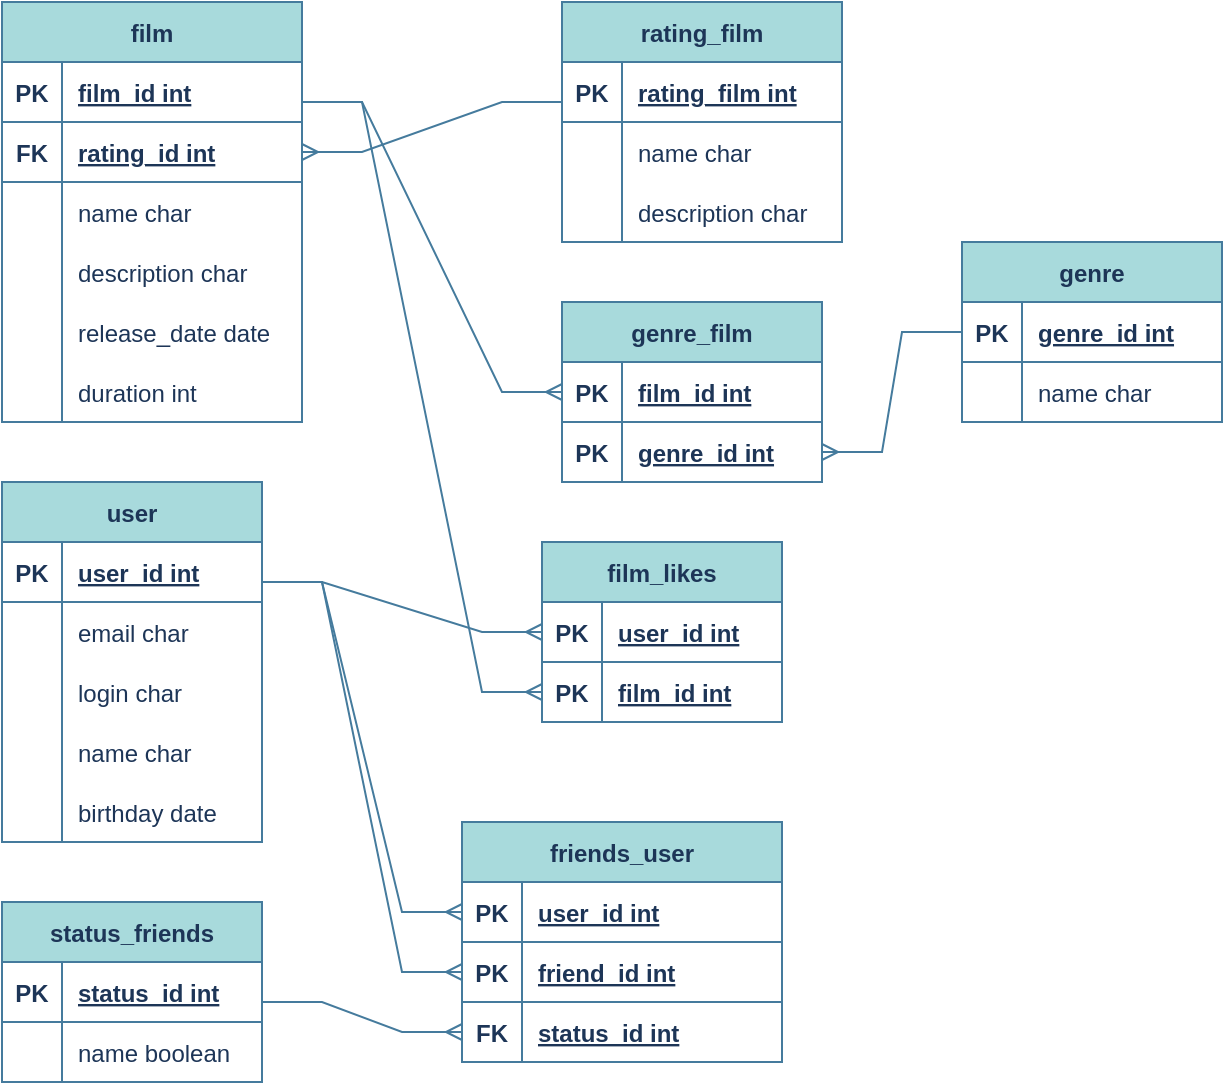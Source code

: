 <mxfile version="21.1.1" type="github">
  <diagram name="Страница 1" id="e6rmA664Xxva0AjmkxLw">
    <mxGraphModel dx="1843" dy="557" grid="1" gridSize="10" guides="1" tooltips="1" connect="1" arrows="1" fold="1" page="1" pageScale="1" pageWidth="1100" pageHeight="850" math="0" shadow="0">
      <root>
        <mxCell id="0" />
        <mxCell id="1" parent="0" />
        <mxCell id="vn7HlkgjOc1eVtnyHDtv-1" value="film" style="shape=table;startSize=30;container=1;collapsible=1;childLayout=tableLayout;fixedRows=1;rowLines=0;fontStyle=1;align=center;resizeLast=1;labelBackgroundColor=none;fillColor=#A8DADC;strokeColor=#457B9D;fontColor=#1D3557;" vertex="1" parent="1">
          <mxGeometry x="-360" y="40" width="150" height="210" as="geometry" />
        </mxCell>
        <mxCell id="vn7HlkgjOc1eVtnyHDtv-2" value="" style="shape=tableRow;horizontal=0;startSize=0;swimlaneHead=0;swimlaneBody=0;fillColor=none;collapsible=0;dropTarget=0;points=[[0,0.5],[1,0.5]];portConstraint=eastwest;strokeColor=#457B9D;top=0;left=0;right=0;bottom=1;labelBackgroundColor=none;fontColor=#1D3557;" vertex="1" parent="vn7HlkgjOc1eVtnyHDtv-1">
          <mxGeometry y="30" width="150" height="30" as="geometry" />
        </mxCell>
        <mxCell id="vn7HlkgjOc1eVtnyHDtv-3" value="PK" style="shape=partialRectangle;overflow=hidden;connectable=0;fillColor=none;strokeColor=#457B9D;top=0;left=0;bottom=0;right=0;fontStyle=1;labelBackgroundColor=none;fontColor=#1D3557;" vertex="1" parent="vn7HlkgjOc1eVtnyHDtv-2">
          <mxGeometry width="30" height="30" as="geometry">
            <mxRectangle width="30" height="30" as="alternateBounds" />
          </mxGeometry>
        </mxCell>
        <mxCell id="vn7HlkgjOc1eVtnyHDtv-4" value="film_id int " style="shape=partialRectangle;overflow=hidden;connectable=0;fillColor=none;align=left;strokeColor=#457B9D;top=0;left=0;bottom=0;right=0;spacingLeft=6;fontStyle=5;labelBackgroundColor=none;fontColor=#1D3557;" vertex="1" parent="vn7HlkgjOc1eVtnyHDtv-2">
          <mxGeometry x="30" width="120" height="30" as="geometry">
            <mxRectangle width="120" height="30" as="alternateBounds" />
          </mxGeometry>
        </mxCell>
        <mxCell id="vn7HlkgjOc1eVtnyHDtv-5" value="" style="shape=tableRow;horizontal=0;startSize=0;swimlaneHead=0;swimlaneBody=0;fillColor=none;collapsible=0;dropTarget=0;points=[[0,0.5],[1,0.5]];portConstraint=eastwest;strokeColor=#457B9D;top=0;left=0;right=0;bottom=0;labelBackgroundColor=none;fontColor=#1D3557;" vertex="1" parent="vn7HlkgjOc1eVtnyHDtv-1">
          <mxGeometry y="60" width="150" height="30" as="geometry" />
        </mxCell>
        <mxCell id="vn7HlkgjOc1eVtnyHDtv-6" value="FK" style="shape=partialRectangle;overflow=hidden;connectable=0;fillColor=none;strokeColor=#457B9D;top=0;left=0;bottom=0;right=0;fontStyle=1;labelBackgroundColor=none;fontColor=#1D3557;" vertex="1" parent="vn7HlkgjOc1eVtnyHDtv-5">
          <mxGeometry width="30" height="30" as="geometry">
            <mxRectangle width="30" height="30" as="alternateBounds" />
          </mxGeometry>
        </mxCell>
        <mxCell id="vn7HlkgjOc1eVtnyHDtv-7" value="rating_id int" style="shape=partialRectangle;overflow=hidden;connectable=0;fillColor=none;align=left;strokeColor=#457B9D;top=0;left=0;bottom=0;right=0;spacingLeft=6;fontStyle=5;labelBackgroundColor=none;fontColor=#1D3557;" vertex="1" parent="vn7HlkgjOc1eVtnyHDtv-5">
          <mxGeometry x="30" width="120" height="30" as="geometry">
            <mxRectangle width="120" height="30" as="alternateBounds" />
          </mxGeometry>
        </mxCell>
        <mxCell id="vn7HlkgjOc1eVtnyHDtv-8" value="" style="shape=tableRow;horizontal=0;startSize=0;swimlaneHead=0;swimlaneBody=0;fillColor=none;collapsible=0;dropTarget=0;points=[[0,0.5],[1,0.5]];portConstraint=eastwest;strokeColor=#457B9D;top=0;left=0;right=0;bottom=0;labelBackgroundColor=none;fontColor=#1D3557;" vertex="1" parent="vn7HlkgjOc1eVtnyHDtv-1">
          <mxGeometry y="90" width="150" height="30" as="geometry" />
        </mxCell>
        <mxCell id="vn7HlkgjOc1eVtnyHDtv-9" value="" style="shape=partialRectangle;overflow=hidden;connectable=0;fillColor=none;strokeColor=#457B9D;top=0;left=0;bottom=0;right=0;labelBackgroundColor=none;fontColor=#1D3557;" vertex="1" parent="vn7HlkgjOc1eVtnyHDtv-8">
          <mxGeometry width="30" height="30" as="geometry">
            <mxRectangle width="30" height="30" as="alternateBounds" />
          </mxGeometry>
        </mxCell>
        <mxCell id="vn7HlkgjOc1eVtnyHDtv-10" value="name char" style="shape=partialRectangle;overflow=hidden;connectable=0;fillColor=none;align=left;strokeColor=#457B9D;top=0;left=0;bottom=0;right=0;spacingLeft=6;labelBackgroundColor=none;fontColor=#1D3557;" vertex="1" parent="vn7HlkgjOc1eVtnyHDtv-8">
          <mxGeometry x="30" width="120" height="30" as="geometry">
            <mxRectangle width="120" height="30" as="alternateBounds" />
          </mxGeometry>
        </mxCell>
        <mxCell id="vn7HlkgjOc1eVtnyHDtv-11" value="" style="shape=tableRow;horizontal=0;startSize=0;swimlaneHead=0;swimlaneBody=0;fillColor=none;collapsible=0;dropTarget=0;points=[[0,0.5],[1,0.5]];portConstraint=eastwest;strokeColor=#457B9D;top=0;left=0;right=0;bottom=0;labelBackgroundColor=none;fontColor=#1D3557;" vertex="1" parent="vn7HlkgjOc1eVtnyHDtv-1">
          <mxGeometry y="120" width="150" height="30" as="geometry" />
        </mxCell>
        <mxCell id="vn7HlkgjOc1eVtnyHDtv-12" value="" style="shape=partialRectangle;overflow=hidden;connectable=0;fillColor=none;strokeColor=#457B9D;top=0;left=0;bottom=0;right=0;labelBackgroundColor=none;fontColor=#1D3557;" vertex="1" parent="vn7HlkgjOc1eVtnyHDtv-11">
          <mxGeometry width="30" height="30" as="geometry">
            <mxRectangle width="30" height="30" as="alternateBounds" />
          </mxGeometry>
        </mxCell>
        <mxCell id="vn7HlkgjOc1eVtnyHDtv-13" value="description char" style="shape=partialRectangle;overflow=hidden;connectable=0;fillColor=none;align=left;strokeColor=#457B9D;top=0;left=0;bottom=0;right=0;spacingLeft=6;labelBackgroundColor=none;fontColor=#1D3557;" vertex="1" parent="vn7HlkgjOc1eVtnyHDtv-11">
          <mxGeometry x="30" width="120" height="30" as="geometry">
            <mxRectangle width="120" height="30" as="alternateBounds" />
          </mxGeometry>
        </mxCell>
        <mxCell id="vn7HlkgjOc1eVtnyHDtv-14" value="" style="shape=tableRow;horizontal=0;startSize=0;swimlaneHead=0;swimlaneBody=0;fillColor=none;collapsible=0;dropTarget=0;points=[[0,0.5],[1,0.5]];portConstraint=eastwest;strokeColor=#457B9D;top=0;left=0;right=0;bottom=0;labelBackgroundColor=none;fontColor=#1D3557;" vertex="1" parent="vn7HlkgjOc1eVtnyHDtv-1">
          <mxGeometry y="150" width="150" height="30" as="geometry" />
        </mxCell>
        <mxCell id="vn7HlkgjOc1eVtnyHDtv-15" value="" style="shape=partialRectangle;overflow=hidden;connectable=0;fillColor=none;strokeColor=#457B9D;top=0;left=0;bottom=0;right=0;labelBackgroundColor=none;fontColor=#1D3557;" vertex="1" parent="vn7HlkgjOc1eVtnyHDtv-14">
          <mxGeometry width="30" height="30" as="geometry">
            <mxRectangle width="30" height="30" as="alternateBounds" />
          </mxGeometry>
        </mxCell>
        <mxCell id="vn7HlkgjOc1eVtnyHDtv-16" value="release_date date" style="shape=partialRectangle;overflow=hidden;connectable=0;fillColor=none;align=left;strokeColor=#457B9D;top=0;left=0;bottom=0;right=0;spacingLeft=6;labelBackgroundColor=none;fontColor=#1D3557;" vertex="1" parent="vn7HlkgjOc1eVtnyHDtv-14">
          <mxGeometry x="30" width="120" height="30" as="geometry">
            <mxRectangle width="120" height="30" as="alternateBounds" />
          </mxGeometry>
        </mxCell>
        <mxCell id="vn7HlkgjOc1eVtnyHDtv-17" value="" style="shape=tableRow;horizontal=0;startSize=0;swimlaneHead=0;swimlaneBody=0;fillColor=none;collapsible=0;dropTarget=0;points=[[0,0.5],[1,0.5]];portConstraint=eastwest;strokeColor=#457B9D;top=0;left=0;right=0;bottom=0;labelBackgroundColor=none;fontColor=#1D3557;" vertex="1" parent="vn7HlkgjOc1eVtnyHDtv-1">
          <mxGeometry y="180" width="150" height="30" as="geometry" />
        </mxCell>
        <mxCell id="vn7HlkgjOc1eVtnyHDtv-18" value="" style="shape=partialRectangle;overflow=hidden;connectable=0;fillColor=none;strokeColor=#457B9D;top=0;left=0;bottom=0;right=0;labelBackgroundColor=none;fontColor=#1D3557;" vertex="1" parent="vn7HlkgjOc1eVtnyHDtv-17">
          <mxGeometry width="30" height="30" as="geometry">
            <mxRectangle width="30" height="30" as="alternateBounds" />
          </mxGeometry>
        </mxCell>
        <mxCell id="vn7HlkgjOc1eVtnyHDtv-19" value="duration int" style="shape=partialRectangle;overflow=hidden;connectable=0;fillColor=none;align=left;strokeColor=#457B9D;top=0;left=0;bottom=0;right=0;spacingLeft=6;labelBackgroundColor=none;fontColor=#1D3557;" vertex="1" parent="vn7HlkgjOc1eVtnyHDtv-17">
          <mxGeometry x="30" width="120" height="30" as="geometry">
            <mxRectangle width="120" height="30" as="alternateBounds" />
          </mxGeometry>
        </mxCell>
        <mxCell id="vn7HlkgjOc1eVtnyHDtv-89" value="" style="endArrow=none;html=1;rounded=0;labelBackgroundColor=none;strokeColor=#457B9D;fontColor=default;" edge="1" parent="vn7HlkgjOc1eVtnyHDtv-1">
          <mxGeometry relative="1" as="geometry">
            <mxPoint y="90" as="sourcePoint" />
            <mxPoint x="150" y="90" as="targetPoint" />
          </mxGeometry>
        </mxCell>
        <mxCell id="vn7HlkgjOc1eVtnyHDtv-20" value="rating_film" style="shape=table;startSize=30;container=1;collapsible=1;childLayout=tableLayout;fixedRows=1;rowLines=0;fontStyle=1;align=center;resizeLast=1;labelBackgroundColor=none;fillColor=#A8DADC;strokeColor=#457B9D;fontColor=#1D3557;" vertex="1" parent="1">
          <mxGeometry x="-80" y="40" width="140" height="120" as="geometry" />
        </mxCell>
        <mxCell id="vn7HlkgjOc1eVtnyHDtv-21" value="" style="shape=tableRow;horizontal=0;startSize=0;swimlaneHead=0;swimlaneBody=0;fillColor=none;collapsible=0;dropTarget=0;points=[[0,0.5],[1,0.5]];portConstraint=eastwest;strokeColor=#457B9D;top=0;left=0;right=0;bottom=1;labelBackgroundColor=none;fontColor=#1D3557;" vertex="1" parent="vn7HlkgjOc1eVtnyHDtv-20">
          <mxGeometry y="30" width="140" height="30" as="geometry" />
        </mxCell>
        <mxCell id="vn7HlkgjOc1eVtnyHDtv-22" value="PK" style="shape=partialRectangle;overflow=hidden;connectable=0;fillColor=none;strokeColor=#457B9D;top=0;left=0;bottom=0;right=0;fontStyle=1;labelBackgroundColor=none;fontColor=#1D3557;" vertex="1" parent="vn7HlkgjOc1eVtnyHDtv-21">
          <mxGeometry width="30" height="30" as="geometry">
            <mxRectangle width="30" height="30" as="alternateBounds" />
          </mxGeometry>
        </mxCell>
        <mxCell id="vn7HlkgjOc1eVtnyHDtv-23" value="rating_film int " style="shape=partialRectangle;overflow=hidden;connectable=0;fillColor=none;align=left;strokeColor=#457B9D;top=0;left=0;bottom=0;right=0;spacingLeft=6;fontStyle=5;labelBackgroundColor=none;fontColor=#1D3557;" vertex="1" parent="vn7HlkgjOc1eVtnyHDtv-21">
          <mxGeometry x="30" width="110" height="30" as="geometry">
            <mxRectangle width="110" height="30" as="alternateBounds" />
          </mxGeometry>
        </mxCell>
        <mxCell id="vn7HlkgjOc1eVtnyHDtv-24" value="" style="shape=tableRow;horizontal=0;startSize=0;swimlaneHead=0;swimlaneBody=0;fillColor=none;collapsible=0;dropTarget=0;points=[[0,0.5],[1,0.5]];portConstraint=eastwest;strokeColor=#457B9D;top=0;left=0;right=0;bottom=0;labelBackgroundColor=none;fontColor=#1D3557;" vertex="1" parent="vn7HlkgjOc1eVtnyHDtv-20">
          <mxGeometry y="60" width="140" height="30" as="geometry" />
        </mxCell>
        <mxCell id="vn7HlkgjOc1eVtnyHDtv-25" value="" style="shape=partialRectangle;overflow=hidden;connectable=0;fillColor=none;strokeColor=#457B9D;top=0;left=0;bottom=0;right=0;labelBackgroundColor=none;fontColor=#1D3557;" vertex="1" parent="vn7HlkgjOc1eVtnyHDtv-24">
          <mxGeometry width="30" height="30" as="geometry">
            <mxRectangle width="30" height="30" as="alternateBounds" />
          </mxGeometry>
        </mxCell>
        <mxCell id="vn7HlkgjOc1eVtnyHDtv-26" value="name char" style="shape=partialRectangle;overflow=hidden;connectable=0;fillColor=none;align=left;strokeColor=#457B9D;top=0;left=0;bottom=0;right=0;spacingLeft=6;labelBackgroundColor=none;fontColor=#1D3557;" vertex="1" parent="vn7HlkgjOc1eVtnyHDtv-24">
          <mxGeometry x="30" width="110" height="30" as="geometry">
            <mxRectangle width="110" height="30" as="alternateBounds" />
          </mxGeometry>
        </mxCell>
        <mxCell id="vn7HlkgjOc1eVtnyHDtv-27" value="" style="shape=tableRow;horizontal=0;startSize=0;swimlaneHead=0;swimlaneBody=0;fillColor=none;collapsible=0;dropTarget=0;points=[[0,0.5],[1,0.5]];portConstraint=eastwest;strokeColor=#457B9D;top=0;left=0;right=0;bottom=0;labelBackgroundColor=none;fontColor=#1D3557;" vertex="1" parent="vn7HlkgjOc1eVtnyHDtv-20">
          <mxGeometry y="90" width="140" height="30" as="geometry" />
        </mxCell>
        <mxCell id="vn7HlkgjOc1eVtnyHDtv-28" value="" style="shape=partialRectangle;overflow=hidden;connectable=0;fillColor=none;strokeColor=#457B9D;top=0;left=0;bottom=0;right=0;labelBackgroundColor=none;fontColor=#1D3557;" vertex="1" parent="vn7HlkgjOc1eVtnyHDtv-27">
          <mxGeometry width="30" height="30" as="geometry">
            <mxRectangle width="30" height="30" as="alternateBounds" />
          </mxGeometry>
        </mxCell>
        <mxCell id="vn7HlkgjOc1eVtnyHDtv-29" value="description char" style="shape=partialRectangle;overflow=hidden;connectable=0;fillColor=none;align=left;strokeColor=#457B9D;top=0;left=0;bottom=0;right=0;spacingLeft=6;labelBackgroundColor=none;fontColor=#1D3557;" vertex="1" parent="vn7HlkgjOc1eVtnyHDtv-27">
          <mxGeometry x="30" width="110" height="30" as="geometry">
            <mxRectangle width="110" height="30" as="alternateBounds" />
          </mxGeometry>
        </mxCell>
        <mxCell id="vn7HlkgjOc1eVtnyHDtv-30" value="genre_film" style="shape=table;startSize=30;container=1;collapsible=1;childLayout=tableLayout;fixedRows=1;rowLines=0;fontStyle=1;align=center;resizeLast=1;labelBackgroundColor=none;fillColor=#A8DADC;strokeColor=#457B9D;fontColor=#1D3557;" vertex="1" parent="1">
          <mxGeometry x="-80" y="190" width="130" height="90" as="geometry" />
        </mxCell>
        <mxCell id="vn7HlkgjOc1eVtnyHDtv-31" value="" style="shape=tableRow;horizontal=0;startSize=0;swimlaneHead=0;swimlaneBody=0;fillColor=none;collapsible=0;dropTarget=0;points=[[0,0.5],[1,0.5]];portConstraint=eastwest;strokeColor=#457B9D;top=0;left=0;right=0;bottom=1;labelBackgroundColor=none;fontColor=#1D3557;" vertex="1" parent="vn7HlkgjOc1eVtnyHDtv-30">
          <mxGeometry y="30" width="130" height="30" as="geometry" />
        </mxCell>
        <mxCell id="vn7HlkgjOc1eVtnyHDtv-32" value="PK" style="shape=partialRectangle;overflow=hidden;connectable=0;fillColor=none;strokeColor=#457B9D;top=0;left=0;bottom=0;right=0;fontStyle=1;labelBackgroundColor=none;fontColor=#1D3557;" vertex="1" parent="vn7HlkgjOc1eVtnyHDtv-31">
          <mxGeometry width="30" height="30" as="geometry">
            <mxRectangle width="30" height="30" as="alternateBounds" />
          </mxGeometry>
        </mxCell>
        <mxCell id="vn7HlkgjOc1eVtnyHDtv-33" value="film_id int" style="shape=partialRectangle;overflow=hidden;connectable=0;fillColor=none;align=left;strokeColor=#457B9D;top=0;left=0;bottom=0;right=0;spacingLeft=6;fontStyle=5;labelBackgroundColor=none;fontColor=#1D3557;" vertex="1" parent="vn7HlkgjOc1eVtnyHDtv-31">
          <mxGeometry x="30" width="100" height="30" as="geometry">
            <mxRectangle width="100" height="30" as="alternateBounds" />
          </mxGeometry>
        </mxCell>
        <mxCell id="vn7HlkgjOc1eVtnyHDtv-34" value="" style="shape=tableRow;horizontal=0;startSize=0;swimlaneHead=0;swimlaneBody=0;fillColor=none;collapsible=0;dropTarget=0;points=[[0,0.5],[1,0.5]];portConstraint=eastwest;strokeColor=#457B9D;top=0;left=0;right=0;bottom=1;labelBackgroundColor=none;fontColor=#1D3557;" vertex="1" parent="vn7HlkgjOc1eVtnyHDtv-30">
          <mxGeometry y="60" width="130" height="30" as="geometry" />
        </mxCell>
        <mxCell id="vn7HlkgjOc1eVtnyHDtv-35" value="PK" style="shape=partialRectangle;overflow=hidden;connectable=0;fillColor=none;strokeColor=#457B9D;top=0;left=0;bottom=0;right=0;fontStyle=1;labelBackgroundColor=none;fontColor=#1D3557;" vertex="1" parent="vn7HlkgjOc1eVtnyHDtv-34">
          <mxGeometry width="30" height="30" as="geometry">
            <mxRectangle width="30" height="30" as="alternateBounds" />
          </mxGeometry>
        </mxCell>
        <mxCell id="vn7HlkgjOc1eVtnyHDtv-36" value="genre_id int " style="shape=partialRectangle;overflow=hidden;connectable=0;fillColor=none;align=left;strokeColor=#457B9D;top=0;left=0;bottom=0;right=0;spacingLeft=6;fontStyle=5;labelBackgroundColor=none;fontColor=#1D3557;" vertex="1" parent="vn7HlkgjOc1eVtnyHDtv-34">
          <mxGeometry x="30" width="100" height="30" as="geometry">
            <mxRectangle width="100" height="30" as="alternateBounds" />
          </mxGeometry>
        </mxCell>
        <mxCell id="vn7HlkgjOc1eVtnyHDtv-37" value="genre" style="shape=table;startSize=30;container=1;collapsible=1;childLayout=tableLayout;fixedRows=1;rowLines=0;fontStyle=1;align=center;resizeLast=1;labelBackgroundColor=none;fillColor=#A8DADC;strokeColor=#457B9D;fontColor=#1D3557;" vertex="1" parent="1">
          <mxGeometry x="120" y="160" width="130" height="90" as="geometry" />
        </mxCell>
        <mxCell id="vn7HlkgjOc1eVtnyHDtv-38" value="" style="shape=tableRow;horizontal=0;startSize=0;swimlaneHead=0;swimlaneBody=0;fillColor=none;collapsible=0;dropTarget=0;points=[[0,0.5],[1,0.5]];portConstraint=eastwest;strokeColor=#457B9D;top=0;left=0;right=0;bottom=1;labelBackgroundColor=none;fontColor=#1D3557;" vertex="1" parent="vn7HlkgjOc1eVtnyHDtv-37">
          <mxGeometry y="30" width="130" height="30" as="geometry" />
        </mxCell>
        <mxCell id="vn7HlkgjOc1eVtnyHDtv-39" value="PK" style="shape=partialRectangle;overflow=hidden;connectable=0;fillColor=none;strokeColor=#457B9D;top=0;left=0;bottom=0;right=0;fontStyle=1;labelBackgroundColor=none;fontColor=#1D3557;" vertex="1" parent="vn7HlkgjOc1eVtnyHDtv-38">
          <mxGeometry width="30" height="30" as="geometry">
            <mxRectangle width="30" height="30" as="alternateBounds" />
          </mxGeometry>
        </mxCell>
        <mxCell id="vn7HlkgjOc1eVtnyHDtv-40" value="genre_id int " style="shape=partialRectangle;overflow=hidden;connectable=0;fillColor=none;align=left;strokeColor=#457B9D;top=0;left=0;bottom=0;right=0;spacingLeft=6;fontStyle=5;labelBackgroundColor=none;fontColor=#1D3557;" vertex="1" parent="vn7HlkgjOc1eVtnyHDtv-38">
          <mxGeometry x="30" width="100" height="30" as="geometry">
            <mxRectangle width="100" height="30" as="alternateBounds" />
          </mxGeometry>
        </mxCell>
        <mxCell id="vn7HlkgjOc1eVtnyHDtv-41" value="" style="shape=tableRow;horizontal=0;startSize=0;swimlaneHead=0;swimlaneBody=0;fillColor=none;collapsible=0;dropTarget=0;points=[[0,0.5],[1,0.5]];portConstraint=eastwest;strokeColor=#457B9D;top=0;left=0;right=0;bottom=0;labelBackgroundColor=none;fontColor=#1D3557;" vertex="1" parent="vn7HlkgjOc1eVtnyHDtv-37">
          <mxGeometry y="60" width="130" height="30" as="geometry" />
        </mxCell>
        <mxCell id="vn7HlkgjOc1eVtnyHDtv-42" value="" style="shape=partialRectangle;overflow=hidden;connectable=0;fillColor=none;strokeColor=#457B9D;top=0;left=0;bottom=0;right=0;labelBackgroundColor=none;fontColor=#1D3557;" vertex="1" parent="vn7HlkgjOc1eVtnyHDtv-41">
          <mxGeometry width="30" height="30" as="geometry">
            <mxRectangle width="30" height="30" as="alternateBounds" />
          </mxGeometry>
        </mxCell>
        <mxCell id="vn7HlkgjOc1eVtnyHDtv-43" value="name char" style="shape=partialRectangle;overflow=hidden;connectable=0;fillColor=none;align=left;strokeColor=#457B9D;top=0;left=0;bottom=0;right=0;spacingLeft=6;labelBackgroundColor=none;fontColor=#1D3557;" vertex="1" parent="vn7HlkgjOc1eVtnyHDtv-41">
          <mxGeometry x="30" width="100" height="30" as="geometry">
            <mxRectangle width="100" height="30" as="alternateBounds" />
          </mxGeometry>
        </mxCell>
        <mxCell id="vn7HlkgjOc1eVtnyHDtv-44" value="film_likes" style="shape=table;startSize=30;container=1;collapsible=1;childLayout=tableLayout;fixedRows=1;rowLines=0;fontStyle=1;align=center;resizeLast=1;labelBackgroundColor=none;fillColor=#A8DADC;strokeColor=#457B9D;fontColor=#1D3557;" vertex="1" parent="1">
          <mxGeometry x="-90" y="310" width="120" height="90" as="geometry" />
        </mxCell>
        <mxCell id="vn7HlkgjOc1eVtnyHDtv-45" value="" style="shape=tableRow;horizontal=0;startSize=0;swimlaneHead=0;swimlaneBody=0;fillColor=none;collapsible=0;dropTarget=0;points=[[0,0.5],[1,0.5]];portConstraint=eastwest;strokeColor=#457B9D;top=0;left=0;right=0;bottom=1;labelBackgroundColor=none;fontColor=#1D3557;" vertex="1" parent="vn7HlkgjOc1eVtnyHDtv-44">
          <mxGeometry y="30" width="120" height="30" as="geometry" />
        </mxCell>
        <mxCell id="vn7HlkgjOc1eVtnyHDtv-46" value="PK" style="shape=partialRectangle;overflow=hidden;connectable=0;fillColor=none;strokeColor=#457B9D;top=0;left=0;bottom=0;right=0;fontStyle=1;labelBackgroundColor=none;fontColor=#1D3557;" vertex="1" parent="vn7HlkgjOc1eVtnyHDtv-45">
          <mxGeometry width="30" height="30" as="geometry">
            <mxRectangle width="30" height="30" as="alternateBounds" />
          </mxGeometry>
        </mxCell>
        <mxCell id="vn7HlkgjOc1eVtnyHDtv-47" value="user_id int" style="shape=partialRectangle;overflow=hidden;connectable=0;fillColor=none;align=left;strokeColor=#457B9D;top=0;left=0;bottom=0;right=0;spacingLeft=6;fontStyle=5;labelBackgroundColor=none;fontColor=#1D3557;" vertex="1" parent="vn7HlkgjOc1eVtnyHDtv-45">
          <mxGeometry x="30" width="90" height="30" as="geometry">
            <mxRectangle width="90" height="30" as="alternateBounds" />
          </mxGeometry>
        </mxCell>
        <mxCell id="vn7HlkgjOc1eVtnyHDtv-48" value="" style="shape=tableRow;horizontal=0;startSize=0;swimlaneHead=0;swimlaneBody=0;fillColor=none;collapsible=0;dropTarget=0;points=[[0,0.5],[1,0.5]];portConstraint=eastwest;strokeColor=#457B9D;top=0;left=0;right=0;bottom=1;labelBackgroundColor=none;fontColor=#1D3557;" vertex="1" parent="vn7HlkgjOc1eVtnyHDtv-44">
          <mxGeometry y="60" width="120" height="30" as="geometry" />
        </mxCell>
        <mxCell id="vn7HlkgjOc1eVtnyHDtv-49" value="PK" style="shape=partialRectangle;overflow=hidden;connectable=0;fillColor=none;strokeColor=#457B9D;top=0;left=0;bottom=0;right=0;fontStyle=1;labelBackgroundColor=none;fontColor=#1D3557;" vertex="1" parent="vn7HlkgjOc1eVtnyHDtv-48">
          <mxGeometry width="30" height="30" as="geometry">
            <mxRectangle width="30" height="30" as="alternateBounds" />
          </mxGeometry>
        </mxCell>
        <mxCell id="vn7HlkgjOc1eVtnyHDtv-50" value="film_id int " style="shape=partialRectangle;overflow=hidden;connectable=0;fillColor=none;align=left;strokeColor=#457B9D;top=0;left=0;bottom=0;right=0;spacingLeft=6;fontStyle=5;labelBackgroundColor=none;fontColor=#1D3557;" vertex="1" parent="vn7HlkgjOc1eVtnyHDtv-48">
          <mxGeometry x="30" width="90" height="30" as="geometry">
            <mxRectangle width="90" height="30" as="alternateBounds" />
          </mxGeometry>
        </mxCell>
        <mxCell id="vn7HlkgjOc1eVtnyHDtv-51" value="user" style="shape=table;startSize=30;container=1;collapsible=1;childLayout=tableLayout;fixedRows=1;rowLines=0;fontStyle=1;align=center;resizeLast=1;labelBackgroundColor=none;fillColor=#A8DADC;strokeColor=#457B9D;fontColor=#1D3557;" vertex="1" parent="1">
          <mxGeometry x="-360" y="280" width="130" height="180" as="geometry" />
        </mxCell>
        <mxCell id="vn7HlkgjOc1eVtnyHDtv-52" value="" style="shape=tableRow;horizontal=0;startSize=0;swimlaneHead=0;swimlaneBody=0;fillColor=none;collapsible=0;dropTarget=0;points=[[0,0.5],[1,0.5]];portConstraint=eastwest;strokeColor=#457B9D;top=0;left=0;right=0;bottom=1;labelBackgroundColor=none;fontColor=#1D3557;" vertex="1" parent="vn7HlkgjOc1eVtnyHDtv-51">
          <mxGeometry y="30" width="130" height="30" as="geometry" />
        </mxCell>
        <mxCell id="vn7HlkgjOc1eVtnyHDtv-53" value="PK" style="shape=partialRectangle;overflow=hidden;connectable=0;fillColor=none;strokeColor=#457B9D;top=0;left=0;bottom=0;right=0;fontStyle=1;labelBackgroundColor=none;fontColor=#1D3557;" vertex="1" parent="vn7HlkgjOc1eVtnyHDtv-52">
          <mxGeometry width="30" height="30" as="geometry">
            <mxRectangle width="30" height="30" as="alternateBounds" />
          </mxGeometry>
        </mxCell>
        <mxCell id="vn7HlkgjOc1eVtnyHDtv-54" value="user_id int " style="shape=partialRectangle;overflow=hidden;connectable=0;fillColor=none;align=left;strokeColor=#457B9D;top=0;left=0;bottom=0;right=0;spacingLeft=6;fontStyle=5;labelBackgroundColor=none;fontColor=#1D3557;" vertex="1" parent="vn7HlkgjOc1eVtnyHDtv-52">
          <mxGeometry x="30" width="100" height="30" as="geometry">
            <mxRectangle width="100" height="30" as="alternateBounds" />
          </mxGeometry>
        </mxCell>
        <mxCell id="vn7HlkgjOc1eVtnyHDtv-55" value="" style="shape=tableRow;horizontal=0;startSize=0;swimlaneHead=0;swimlaneBody=0;fillColor=none;collapsible=0;dropTarget=0;points=[[0,0.5],[1,0.5]];portConstraint=eastwest;strokeColor=#457B9D;top=0;left=0;right=0;bottom=0;labelBackgroundColor=none;fontColor=#1D3557;" vertex="1" parent="vn7HlkgjOc1eVtnyHDtv-51">
          <mxGeometry y="60" width="130" height="30" as="geometry" />
        </mxCell>
        <mxCell id="vn7HlkgjOc1eVtnyHDtv-56" value="" style="shape=partialRectangle;overflow=hidden;connectable=0;fillColor=none;strokeColor=#457B9D;top=0;left=0;bottom=0;right=0;labelBackgroundColor=none;fontColor=#1D3557;" vertex="1" parent="vn7HlkgjOc1eVtnyHDtv-55">
          <mxGeometry width="30" height="30" as="geometry">
            <mxRectangle width="30" height="30" as="alternateBounds" />
          </mxGeometry>
        </mxCell>
        <mxCell id="vn7HlkgjOc1eVtnyHDtv-57" value="email char" style="shape=partialRectangle;overflow=hidden;connectable=0;fillColor=none;align=left;strokeColor=#457B9D;top=0;left=0;bottom=0;right=0;spacingLeft=6;labelBackgroundColor=none;fontColor=#1D3557;" vertex="1" parent="vn7HlkgjOc1eVtnyHDtv-55">
          <mxGeometry x="30" width="100" height="30" as="geometry">
            <mxRectangle width="100" height="30" as="alternateBounds" />
          </mxGeometry>
        </mxCell>
        <mxCell id="vn7HlkgjOc1eVtnyHDtv-58" value="" style="shape=tableRow;horizontal=0;startSize=0;swimlaneHead=0;swimlaneBody=0;fillColor=none;collapsible=0;dropTarget=0;points=[[0,0.5],[1,0.5]];portConstraint=eastwest;strokeColor=#457B9D;top=0;left=0;right=0;bottom=0;labelBackgroundColor=none;fontColor=#1D3557;" vertex="1" parent="vn7HlkgjOc1eVtnyHDtv-51">
          <mxGeometry y="90" width="130" height="30" as="geometry" />
        </mxCell>
        <mxCell id="vn7HlkgjOc1eVtnyHDtv-59" value="" style="shape=partialRectangle;overflow=hidden;connectable=0;fillColor=none;strokeColor=#457B9D;top=0;left=0;bottom=0;right=0;labelBackgroundColor=none;fontColor=#1D3557;" vertex="1" parent="vn7HlkgjOc1eVtnyHDtv-58">
          <mxGeometry width="30" height="30" as="geometry">
            <mxRectangle width="30" height="30" as="alternateBounds" />
          </mxGeometry>
        </mxCell>
        <mxCell id="vn7HlkgjOc1eVtnyHDtv-60" value="login char" style="shape=partialRectangle;overflow=hidden;connectable=0;fillColor=none;align=left;strokeColor=#457B9D;top=0;left=0;bottom=0;right=0;spacingLeft=6;labelBackgroundColor=none;fontColor=#1D3557;" vertex="1" parent="vn7HlkgjOc1eVtnyHDtv-58">
          <mxGeometry x="30" width="100" height="30" as="geometry">
            <mxRectangle width="100" height="30" as="alternateBounds" />
          </mxGeometry>
        </mxCell>
        <mxCell id="vn7HlkgjOc1eVtnyHDtv-61" value="" style="shape=tableRow;horizontal=0;startSize=0;swimlaneHead=0;swimlaneBody=0;fillColor=none;collapsible=0;dropTarget=0;points=[[0,0.5],[1,0.5]];portConstraint=eastwest;strokeColor=#457B9D;top=0;left=0;right=0;bottom=0;labelBackgroundColor=none;fontColor=#1D3557;" vertex="1" parent="vn7HlkgjOc1eVtnyHDtv-51">
          <mxGeometry y="120" width="130" height="30" as="geometry" />
        </mxCell>
        <mxCell id="vn7HlkgjOc1eVtnyHDtv-62" value="" style="shape=partialRectangle;overflow=hidden;connectable=0;fillColor=none;strokeColor=#457B9D;top=0;left=0;bottom=0;right=0;labelBackgroundColor=none;fontColor=#1D3557;" vertex="1" parent="vn7HlkgjOc1eVtnyHDtv-61">
          <mxGeometry width="30" height="30" as="geometry">
            <mxRectangle width="30" height="30" as="alternateBounds" />
          </mxGeometry>
        </mxCell>
        <mxCell id="vn7HlkgjOc1eVtnyHDtv-63" value="name char" style="shape=partialRectangle;overflow=hidden;connectable=0;fillColor=none;align=left;strokeColor=#457B9D;top=0;left=0;bottom=0;right=0;spacingLeft=6;labelBackgroundColor=none;fontColor=#1D3557;" vertex="1" parent="vn7HlkgjOc1eVtnyHDtv-61">
          <mxGeometry x="30" width="100" height="30" as="geometry">
            <mxRectangle width="100" height="30" as="alternateBounds" />
          </mxGeometry>
        </mxCell>
        <mxCell id="vn7HlkgjOc1eVtnyHDtv-64" value="" style="shape=tableRow;horizontal=0;startSize=0;swimlaneHead=0;swimlaneBody=0;fillColor=none;collapsible=0;dropTarget=0;points=[[0,0.5],[1,0.5]];portConstraint=eastwest;strokeColor=#457B9D;top=0;left=0;right=0;bottom=0;labelBackgroundColor=none;fontColor=#1D3557;" vertex="1" parent="vn7HlkgjOc1eVtnyHDtv-51">
          <mxGeometry y="150" width="130" height="30" as="geometry" />
        </mxCell>
        <mxCell id="vn7HlkgjOc1eVtnyHDtv-65" value="" style="shape=partialRectangle;overflow=hidden;connectable=0;fillColor=none;strokeColor=#457B9D;top=0;left=0;bottom=0;right=0;labelBackgroundColor=none;fontColor=#1D3557;" vertex="1" parent="vn7HlkgjOc1eVtnyHDtv-64">
          <mxGeometry width="30" height="30" as="geometry">
            <mxRectangle width="30" height="30" as="alternateBounds" />
          </mxGeometry>
        </mxCell>
        <mxCell id="vn7HlkgjOc1eVtnyHDtv-66" value="birthday date" style="shape=partialRectangle;overflow=hidden;connectable=0;fillColor=none;align=left;strokeColor=#457B9D;top=0;left=0;bottom=0;right=0;spacingLeft=6;labelBackgroundColor=none;fontColor=#1D3557;" vertex="1" parent="vn7HlkgjOc1eVtnyHDtv-64">
          <mxGeometry x="30" width="100" height="30" as="geometry">
            <mxRectangle width="100" height="30" as="alternateBounds" />
          </mxGeometry>
        </mxCell>
        <mxCell id="vn7HlkgjOc1eVtnyHDtv-67" value="friends_user" style="shape=table;startSize=30;container=1;collapsible=1;childLayout=tableLayout;fixedRows=1;rowLines=0;fontStyle=1;align=center;resizeLast=1;labelBackgroundColor=none;fillColor=#A8DADC;strokeColor=#457B9D;fontColor=#1D3557;" vertex="1" parent="1">
          <mxGeometry x="-130" y="450" width="160" height="120" as="geometry" />
        </mxCell>
        <mxCell id="vn7HlkgjOc1eVtnyHDtv-68" value="" style="shape=tableRow;horizontal=0;startSize=0;swimlaneHead=0;swimlaneBody=0;fillColor=none;collapsible=0;dropTarget=0;points=[[0,0.5],[1,0.5]];portConstraint=eastwest;strokeColor=#457B9D;top=0;left=0;right=0;bottom=1;labelBackgroundColor=none;fontColor=#1D3557;" vertex="1" parent="vn7HlkgjOc1eVtnyHDtv-67">
          <mxGeometry y="30" width="160" height="30" as="geometry" />
        </mxCell>
        <mxCell id="vn7HlkgjOc1eVtnyHDtv-69" value="PK" style="shape=partialRectangle;overflow=hidden;connectable=0;fillColor=none;strokeColor=#457B9D;top=0;left=0;bottom=0;right=0;fontStyle=1;labelBackgroundColor=none;fontColor=#1D3557;" vertex="1" parent="vn7HlkgjOc1eVtnyHDtv-68">
          <mxGeometry width="30" height="30" as="geometry">
            <mxRectangle width="30" height="30" as="alternateBounds" />
          </mxGeometry>
        </mxCell>
        <mxCell id="vn7HlkgjOc1eVtnyHDtv-70" value="user_id int" style="shape=partialRectangle;overflow=hidden;connectable=0;fillColor=none;align=left;strokeColor=#457B9D;top=0;left=0;bottom=0;right=0;spacingLeft=6;fontStyle=5;labelBackgroundColor=none;fontColor=#1D3557;" vertex="1" parent="vn7HlkgjOc1eVtnyHDtv-68">
          <mxGeometry x="30" width="130" height="30" as="geometry">
            <mxRectangle width="130" height="30" as="alternateBounds" />
          </mxGeometry>
        </mxCell>
        <mxCell id="vn7HlkgjOc1eVtnyHDtv-71" value="" style="shape=tableRow;horizontal=0;startSize=0;swimlaneHead=0;swimlaneBody=0;fillColor=none;collapsible=0;dropTarget=0;points=[[0,0.5],[1,0.5]];portConstraint=eastwest;strokeColor=#457B9D;top=0;left=0;right=0;bottom=1;labelBackgroundColor=none;fontColor=#1D3557;" vertex="1" parent="vn7HlkgjOc1eVtnyHDtv-67">
          <mxGeometry y="60" width="160" height="30" as="geometry" />
        </mxCell>
        <mxCell id="vn7HlkgjOc1eVtnyHDtv-72" value="PK" style="shape=partialRectangle;overflow=hidden;connectable=0;fillColor=none;strokeColor=#457B9D;top=0;left=0;bottom=0;right=0;fontStyle=1;labelBackgroundColor=none;fontColor=#1D3557;" vertex="1" parent="vn7HlkgjOc1eVtnyHDtv-71">
          <mxGeometry width="30" height="30" as="geometry">
            <mxRectangle width="30" height="30" as="alternateBounds" />
          </mxGeometry>
        </mxCell>
        <mxCell id="vn7HlkgjOc1eVtnyHDtv-73" value="friend_id int " style="shape=partialRectangle;overflow=hidden;connectable=0;fillColor=none;align=left;strokeColor=#457B9D;top=0;left=0;bottom=0;right=0;spacingLeft=6;fontStyle=5;labelBackgroundColor=none;fontColor=#1D3557;" vertex="1" parent="vn7HlkgjOc1eVtnyHDtv-71">
          <mxGeometry x="30" width="130" height="30" as="geometry">
            <mxRectangle width="130" height="30" as="alternateBounds" />
          </mxGeometry>
        </mxCell>
        <mxCell id="vn7HlkgjOc1eVtnyHDtv-74" value="" style="shape=tableRow;horizontal=0;startSize=0;swimlaneHead=0;swimlaneBody=0;fillColor=none;collapsible=0;dropTarget=0;points=[[0,0.5],[1,0.5]];portConstraint=eastwest;strokeColor=#457B9D;top=0;left=0;right=0;bottom=1;labelBackgroundColor=none;fontColor=#1D3557;" vertex="1" parent="vn7HlkgjOc1eVtnyHDtv-67">
          <mxGeometry y="90" width="160" height="30" as="geometry" />
        </mxCell>
        <mxCell id="vn7HlkgjOc1eVtnyHDtv-75" value="FK" style="shape=partialRectangle;overflow=hidden;connectable=0;fillColor=none;strokeColor=#457B9D;top=0;left=0;bottom=0;right=0;fontStyle=1;labelBackgroundColor=none;fontColor=#1D3557;" vertex="1" parent="vn7HlkgjOc1eVtnyHDtv-74">
          <mxGeometry width="30" height="30" as="geometry">
            <mxRectangle width="30" height="30" as="alternateBounds" />
          </mxGeometry>
        </mxCell>
        <mxCell id="vn7HlkgjOc1eVtnyHDtv-76" value="status_id int" style="shape=partialRectangle;overflow=hidden;connectable=0;fillColor=none;align=left;strokeColor=#457B9D;top=0;left=0;bottom=0;right=0;spacingLeft=6;fontStyle=5;labelBackgroundColor=none;fontColor=#1D3557;" vertex="1" parent="vn7HlkgjOc1eVtnyHDtv-74">
          <mxGeometry x="30" width="130" height="30" as="geometry">
            <mxRectangle width="130" height="30" as="alternateBounds" />
          </mxGeometry>
        </mxCell>
        <mxCell id="vn7HlkgjOc1eVtnyHDtv-77" value="status_friends" style="shape=table;startSize=30;container=1;collapsible=1;childLayout=tableLayout;fixedRows=1;rowLines=0;fontStyle=1;align=center;resizeLast=1;labelBackgroundColor=none;fillColor=#A8DADC;strokeColor=#457B9D;fontColor=#1D3557;" vertex="1" parent="1">
          <mxGeometry x="-360" y="490" width="130" height="90" as="geometry" />
        </mxCell>
        <mxCell id="vn7HlkgjOc1eVtnyHDtv-78" value="" style="shape=tableRow;horizontal=0;startSize=0;swimlaneHead=0;swimlaneBody=0;fillColor=none;collapsible=0;dropTarget=0;points=[[0,0.5],[1,0.5]];portConstraint=eastwest;strokeColor=#457B9D;top=0;left=0;right=0;bottom=1;labelBackgroundColor=none;fontColor=#1D3557;" vertex="1" parent="vn7HlkgjOc1eVtnyHDtv-77">
          <mxGeometry y="30" width="130" height="30" as="geometry" />
        </mxCell>
        <mxCell id="vn7HlkgjOc1eVtnyHDtv-79" value="PK" style="shape=partialRectangle;overflow=hidden;connectable=0;fillColor=none;strokeColor=#457B9D;top=0;left=0;bottom=0;right=0;fontStyle=1;labelBackgroundColor=none;fontColor=#1D3557;" vertex="1" parent="vn7HlkgjOc1eVtnyHDtv-78">
          <mxGeometry width="30" height="30" as="geometry">
            <mxRectangle width="30" height="30" as="alternateBounds" />
          </mxGeometry>
        </mxCell>
        <mxCell id="vn7HlkgjOc1eVtnyHDtv-80" value="status_id int " style="shape=partialRectangle;overflow=hidden;connectable=0;fillColor=none;align=left;strokeColor=#457B9D;top=0;left=0;bottom=0;right=0;spacingLeft=6;fontStyle=5;labelBackgroundColor=none;fontColor=#1D3557;" vertex="1" parent="vn7HlkgjOc1eVtnyHDtv-78">
          <mxGeometry x="30" width="100" height="30" as="geometry">
            <mxRectangle width="100" height="30" as="alternateBounds" />
          </mxGeometry>
        </mxCell>
        <mxCell id="vn7HlkgjOc1eVtnyHDtv-81" value="" style="shape=tableRow;horizontal=0;startSize=0;swimlaneHead=0;swimlaneBody=0;fillColor=none;collapsible=0;dropTarget=0;points=[[0,0.5],[1,0.5]];portConstraint=eastwest;strokeColor=#457B9D;top=0;left=0;right=0;bottom=0;labelBackgroundColor=none;fontColor=#1D3557;" vertex="1" parent="vn7HlkgjOc1eVtnyHDtv-77">
          <mxGeometry y="60" width="130" height="30" as="geometry" />
        </mxCell>
        <mxCell id="vn7HlkgjOc1eVtnyHDtv-82" value="" style="shape=partialRectangle;overflow=hidden;connectable=0;fillColor=none;strokeColor=#457B9D;top=0;left=0;bottom=0;right=0;labelBackgroundColor=none;fontColor=#1D3557;" vertex="1" parent="vn7HlkgjOc1eVtnyHDtv-81">
          <mxGeometry width="30" height="30" as="geometry">
            <mxRectangle width="30" height="30" as="alternateBounds" />
          </mxGeometry>
        </mxCell>
        <mxCell id="vn7HlkgjOc1eVtnyHDtv-83" value="name boolean" style="shape=partialRectangle;overflow=hidden;connectable=0;fillColor=none;align=left;strokeColor=#457B9D;top=0;left=0;bottom=0;right=0;spacingLeft=6;labelBackgroundColor=none;fontColor=#1D3557;" vertex="1" parent="vn7HlkgjOc1eVtnyHDtv-81">
          <mxGeometry x="30" width="100" height="30" as="geometry">
            <mxRectangle width="100" height="30" as="alternateBounds" />
          </mxGeometry>
        </mxCell>
        <mxCell id="vn7HlkgjOc1eVtnyHDtv-93" value="" style="edgeStyle=entityRelationEdgeStyle;fontSize=12;html=1;endArrow=ERmany;rounded=0;entryX=0;entryY=0.5;entryDx=0;entryDy=0;labelBackgroundColor=none;strokeColor=#457B9D;fontColor=default;" edge="1" parent="1" target="vn7HlkgjOc1eVtnyHDtv-31">
          <mxGeometry width="100" height="100" relative="1" as="geometry">
            <mxPoint x="-210" y="90" as="sourcePoint" />
            <mxPoint x="-90" y="250" as="targetPoint" />
          </mxGeometry>
        </mxCell>
        <mxCell id="vn7HlkgjOc1eVtnyHDtv-94" value="" style="edgeStyle=entityRelationEdgeStyle;fontSize=12;html=1;endArrow=none;rounded=0;entryX=0;entryY=0.5;entryDx=0;entryDy=0;endFill=0;startArrow=ERmany;startFill=0;exitX=1;exitY=0.5;exitDx=0;exitDy=0;labelBackgroundColor=none;strokeColor=#457B9D;fontColor=default;" edge="1" parent="1" source="vn7HlkgjOc1eVtnyHDtv-34" target="vn7HlkgjOc1eVtnyHDtv-38">
          <mxGeometry width="100" height="100" relative="1" as="geometry">
            <mxPoint x="50" y="235" as="sourcePoint" />
            <mxPoint x="140" y="140" as="targetPoint" />
          </mxGeometry>
        </mxCell>
        <mxCell id="vn7HlkgjOc1eVtnyHDtv-97" value="" style="edgeStyle=entityRelationEdgeStyle;fontSize=12;html=1;endArrow=none;rounded=0;verticalAlign=bottom;exitX=1;exitY=0.5;exitDx=0;exitDy=0;endFill=0;startArrow=ERmany;startFill=0;labelBackgroundColor=none;strokeColor=#457B9D;fontColor=default;" edge="1" parent="1" source="vn7HlkgjOc1eVtnyHDtv-5">
          <mxGeometry width="100" height="100" relative="1" as="geometry">
            <mxPoint x="-180" y="190" as="sourcePoint" />
            <mxPoint x="-80" y="90" as="targetPoint" />
          </mxGeometry>
        </mxCell>
        <mxCell id="vn7HlkgjOc1eVtnyHDtv-98" value="" style="edgeStyle=entityRelationEdgeStyle;fontSize=12;html=1;endArrow=ERmany;rounded=0;entryX=0;entryY=0.5;entryDx=0;entryDy=0;labelBackgroundColor=none;strokeColor=#457B9D;fontColor=default;" edge="1" parent="1" target="vn7HlkgjOc1eVtnyHDtv-48">
          <mxGeometry width="100" height="100" relative="1" as="geometry">
            <mxPoint x="-210" y="90" as="sourcePoint" />
            <mxPoint x="-140" y="220" as="targetPoint" />
          </mxGeometry>
        </mxCell>
        <mxCell id="vn7HlkgjOc1eVtnyHDtv-99" value="" style="edgeStyle=entityRelationEdgeStyle;fontSize=12;html=1;endArrow=ERmany;rounded=0;entryX=0;entryY=0.5;entryDx=0;entryDy=0;labelBackgroundColor=none;strokeColor=#457B9D;fontColor=default;" edge="1" parent="1" target="vn7HlkgjOc1eVtnyHDtv-45">
          <mxGeometry width="100" height="100" relative="1" as="geometry">
            <mxPoint x="-230" y="330" as="sourcePoint" />
            <mxPoint x="-130" y="230" as="targetPoint" />
          </mxGeometry>
        </mxCell>
        <mxCell id="vn7HlkgjOc1eVtnyHDtv-100" value="" style="edgeStyle=entityRelationEdgeStyle;fontSize=12;html=1;endArrow=ERmany;rounded=0;entryX=0;entryY=0.5;entryDx=0;entryDy=0;labelBackgroundColor=none;strokeColor=#457B9D;fontColor=default;" edge="1" parent="1" target="vn7HlkgjOc1eVtnyHDtv-74">
          <mxGeometry width="100" height="100" relative="1" as="geometry">
            <mxPoint x="-230" y="540" as="sourcePoint" />
            <mxPoint x="-130" y="440" as="targetPoint" />
          </mxGeometry>
        </mxCell>
        <mxCell id="vn7HlkgjOc1eVtnyHDtv-101" value="" style="edgeStyle=entityRelationEdgeStyle;fontSize=12;html=1;endArrow=ERmany;rounded=0;entryX=0;entryY=0.5;entryDx=0;entryDy=0;labelBackgroundColor=none;strokeColor=#457B9D;fontColor=default;" edge="1" parent="1" target="vn7HlkgjOc1eVtnyHDtv-68">
          <mxGeometry width="100" height="100" relative="1" as="geometry">
            <mxPoint x="-230" y="330" as="sourcePoint" />
            <mxPoint x="-130" y="230" as="targetPoint" />
          </mxGeometry>
        </mxCell>
        <mxCell id="vn7HlkgjOc1eVtnyHDtv-102" value="" style="edgeStyle=entityRelationEdgeStyle;fontSize=12;html=1;endArrow=ERmany;rounded=0;entryX=0;entryY=0.5;entryDx=0;entryDy=0;labelBackgroundColor=none;strokeColor=#457B9D;fontColor=default;" edge="1" parent="1" target="vn7HlkgjOc1eVtnyHDtv-71">
          <mxGeometry width="100" height="100" relative="1" as="geometry">
            <mxPoint x="-230" y="330" as="sourcePoint" />
            <mxPoint x="-130" y="230" as="targetPoint" />
          </mxGeometry>
        </mxCell>
      </root>
    </mxGraphModel>
  </diagram>
</mxfile>
